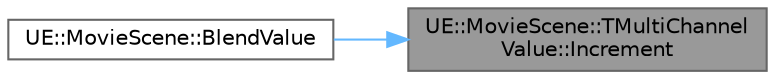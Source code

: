 digraph "UE::MovieScene::TMultiChannelValue::Increment"
{
 // INTERACTIVE_SVG=YES
 // LATEX_PDF_SIZE
  bgcolor="transparent";
  edge [fontname=Helvetica,fontsize=10,labelfontname=Helvetica,labelfontsize=10];
  node [fontname=Helvetica,fontsize=10,shape=box,height=0.2,width=0.4];
  rankdir="RL";
  Node1 [id="Node000001",label="UE::MovieScene::TMultiChannel\lValue::Increment",height=0.2,width=0.4,color="gray40", fillcolor="grey60", style="filled", fontcolor="black",tooltip="Increment the channel at the specified index by the specified amount."];
  Node1 -> Node2 [id="edge1_Node000001_Node000002",dir="back",color="steelblue1",style="solid",tooltip=" "];
  Node2 [id="Node000002",label="UE::MovieScene::BlendValue",height=0.2,width=0.4,color="grey40", fillcolor="white", style="filled",URL="$d1/dd1/namespaceUE_1_1MovieScene.html#ab155f78f950f4ccef4f525b6a3996b47",tooltip=" "];
}
